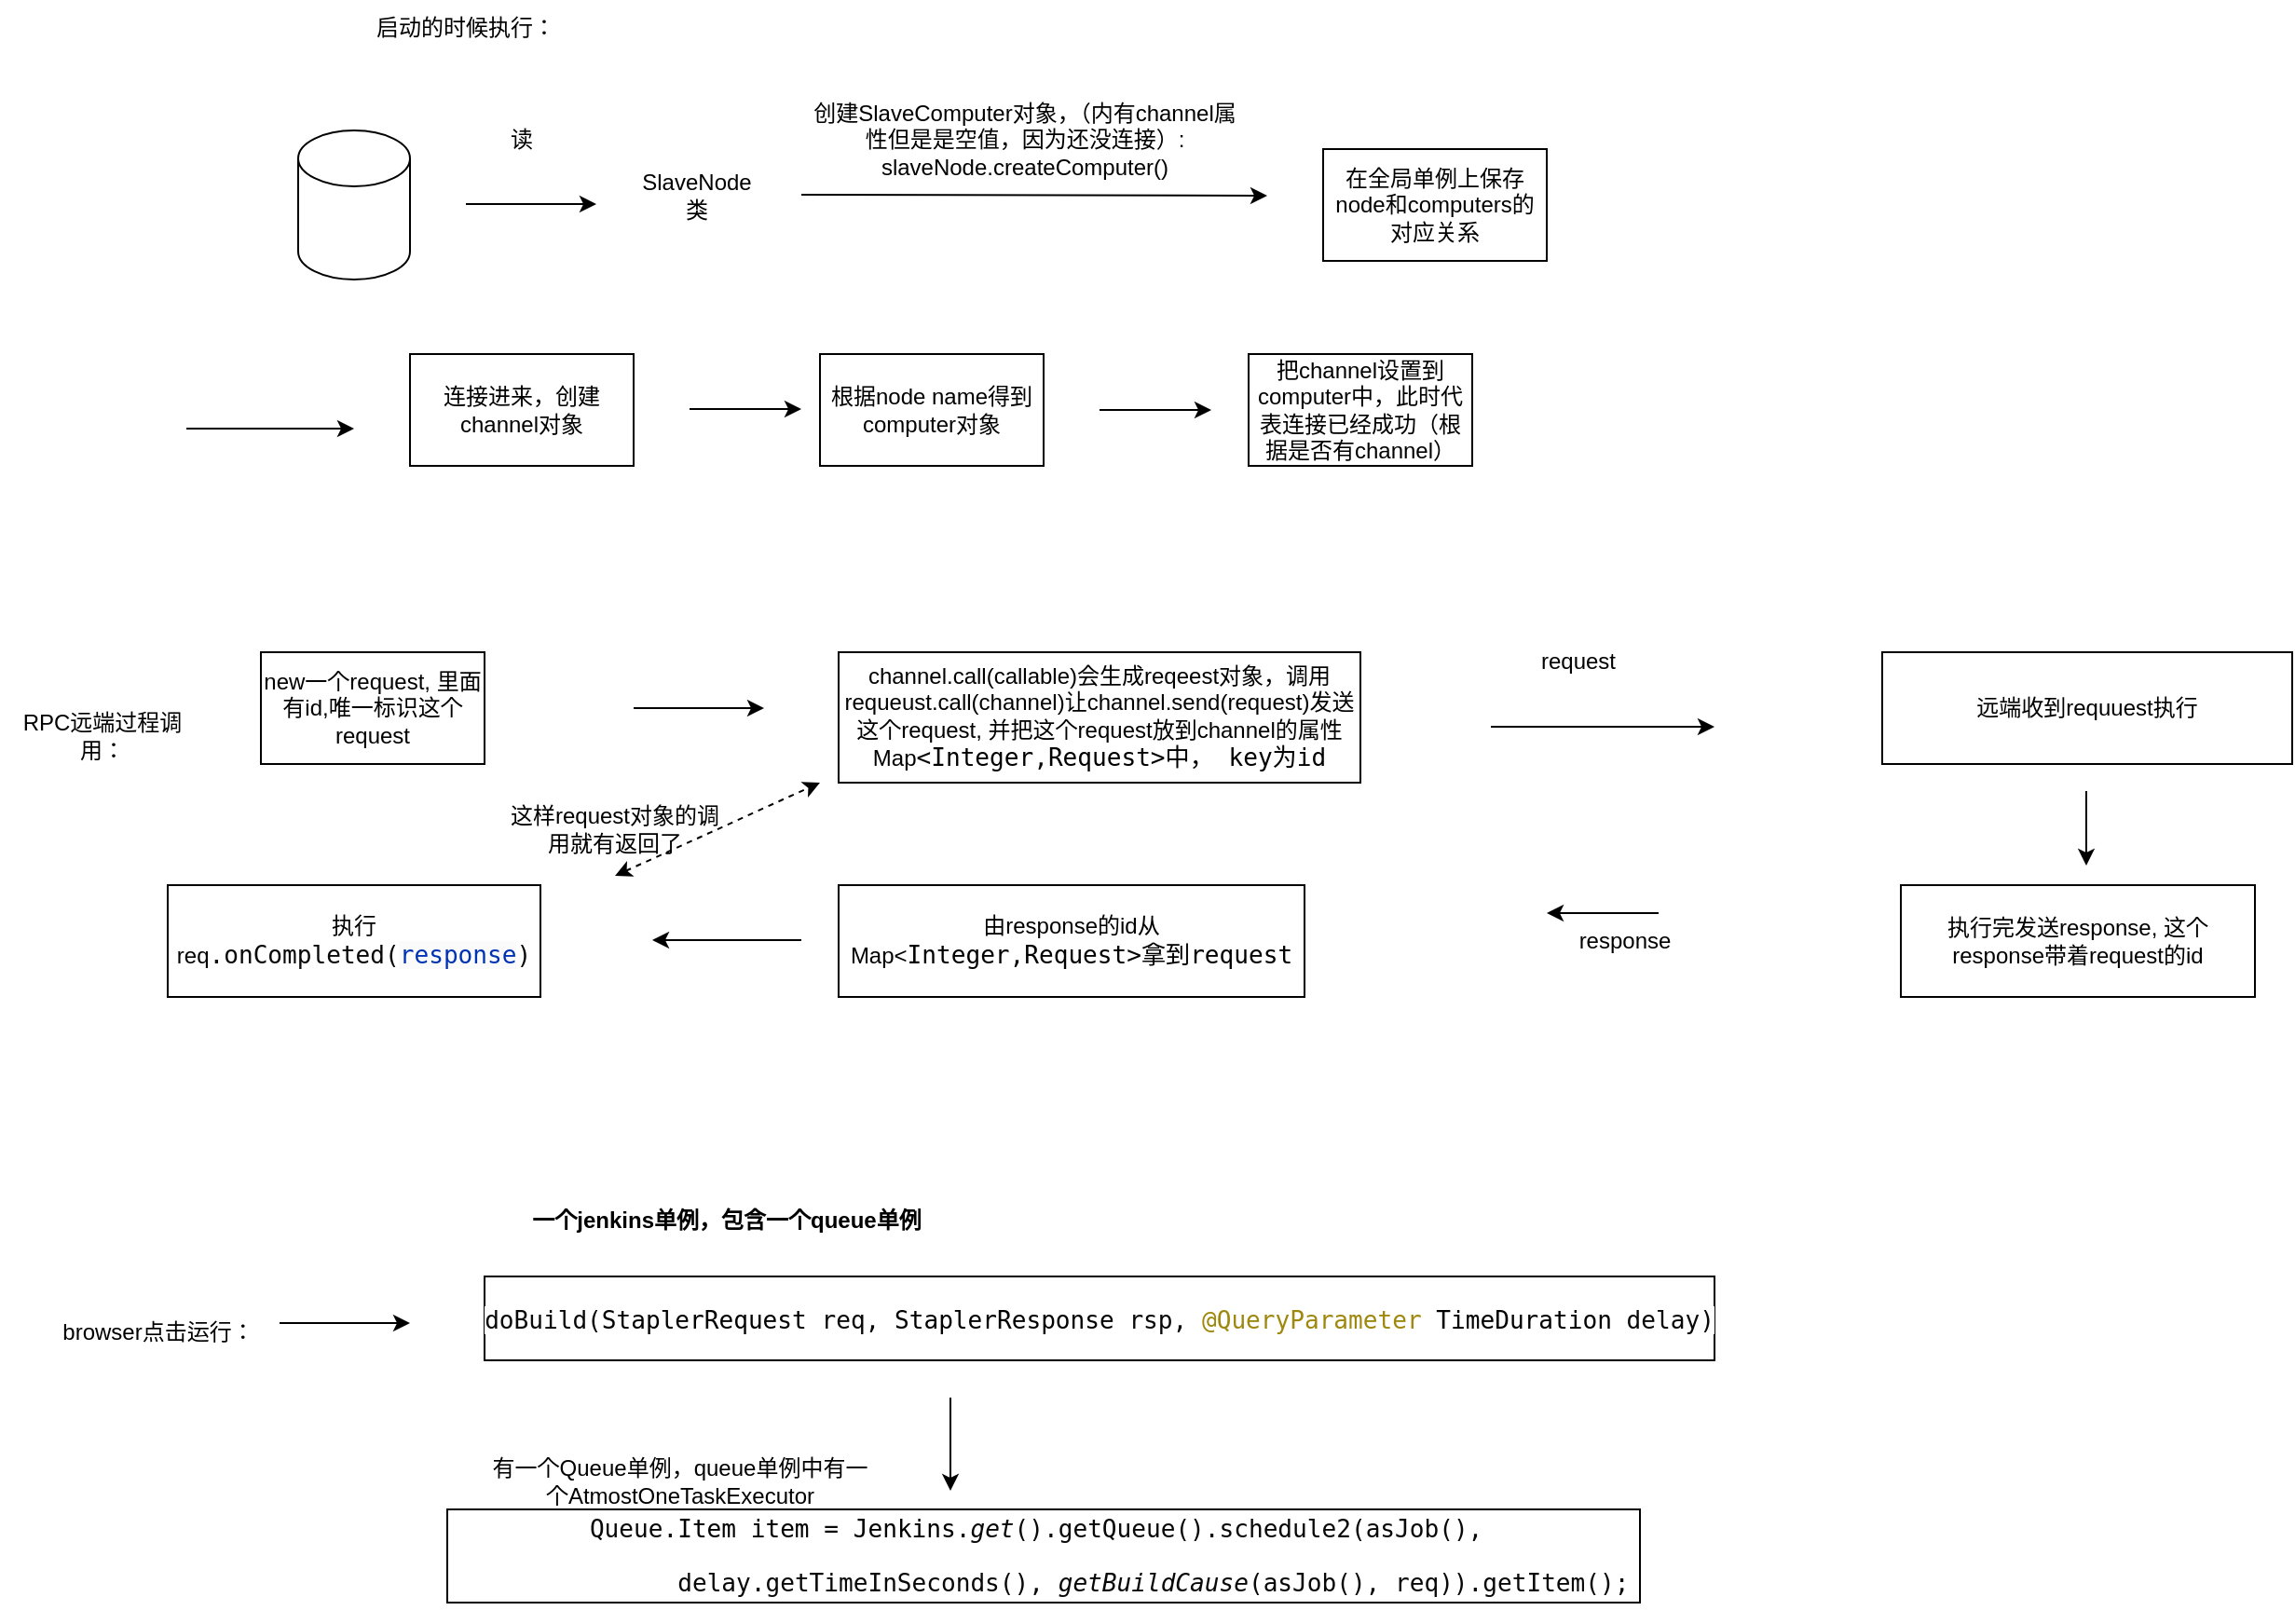 <mxfile version="22.1.18" type="github">
  <diagram name="第 1 页" id="90UDRl886Aiy-A6zHKXE">
    <mxGraphModel dx="954" dy="526" grid="1" gridSize="10" guides="1" tooltips="1" connect="1" arrows="1" fold="1" page="1" pageScale="1" pageWidth="827" pageHeight="1169" math="0" shadow="0">
      <root>
        <mxCell id="0" />
        <mxCell id="1" parent="0" />
        <mxCell id="28NPE_NtasM6UTfwgU1X-1" value="" style="shape=cylinder3;whiteSpace=wrap;html=1;boundedLbl=1;backgroundOutline=1;size=15;" parent="1" vertex="1">
          <mxGeometry x="170" y="210" width="60" height="80" as="geometry" />
        </mxCell>
        <mxCell id="28NPE_NtasM6UTfwgU1X-2" value="" style="endArrow=classic;html=1;rounded=0;" parent="1" edge="1">
          <mxGeometry width="50" height="50" relative="1" as="geometry">
            <mxPoint x="260" y="249.5" as="sourcePoint" />
            <mxPoint x="330" y="249.5" as="targetPoint" />
          </mxGeometry>
        </mxCell>
        <mxCell id="28NPE_NtasM6UTfwgU1X-3" value="SlaveNode类" style="text;html=1;strokeColor=none;fillColor=none;align=center;verticalAlign=middle;whiteSpace=wrap;rounded=0;" parent="1" vertex="1">
          <mxGeometry x="354" y="230" width="60" height="30" as="geometry" />
        </mxCell>
        <mxCell id="28NPE_NtasM6UTfwgU1X-4" value="读" style="text;html=1;strokeColor=none;fillColor=none;align=center;verticalAlign=middle;whiteSpace=wrap;rounded=0;" parent="1" vertex="1">
          <mxGeometry x="260" y="200" width="60" height="30" as="geometry" />
        </mxCell>
        <mxCell id="28NPE_NtasM6UTfwgU1X-5" value="" style="endArrow=classic;html=1;rounded=0;" parent="1" edge="1">
          <mxGeometry width="50" height="50" relative="1" as="geometry">
            <mxPoint x="440" y="244.5" as="sourcePoint" />
            <mxPoint x="690" y="245" as="targetPoint" />
          </mxGeometry>
        </mxCell>
        <mxCell id="28NPE_NtasM6UTfwgU1X-6" value="创建SlaveComputer对象，（内有channel属性但是是空值，因为还没连接）: slaveNode.createComputer()" style="text;html=1;strokeColor=none;fillColor=none;align=center;verticalAlign=middle;whiteSpace=wrap;rounded=0;" parent="1" vertex="1">
          <mxGeometry x="440" y="200" width="240" height="30" as="geometry" />
        </mxCell>
        <mxCell id="28NPE_NtasM6UTfwgU1X-7" value="启动的时候执行：" style="text;html=1;strokeColor=none;fillColor=none;align=center;verticalAlign=middle;whiteSpace=wrap;rounded=0;" parent="1" vertex="1">
          <mxGeometry x="200" y="140" width="120" height="30" as="geometry" />
        </mxCell>
        <mxCell id="28NPE_NtasM6UTfwgU1X-9" value="在全局单例上保存node和computers的对应关系" style="rounded=0;whiteSpace=wrap;html=1;" parent="1" vertex="1">
          <mxGeometry x="720" y="220" width="120" height="60" as="geometry" />
        </mxCell>
        <mxCell id="28NPE_NtasM6UTfwgU1X-10" value="" style="endArrow=classic;html=1;rounded=0;" parent="1" edge="1">
          <mxGeometry width="50" height="50" relative="1" as="geometry">
            <mxPoint x="110" y="370" as="sourcePoint" />
            <mxPoint x="200" y="370" as="targetPoint" />
          </mxGeometry>
        </mxCell>
        <mxCell id="28NPE_NtasM6UTfwgU1X-12" value="连接进来，创建channel对象" style="rounded=0;whiteSpace=wrap;html=1;" parent="1" vertex="1">
          <mxGeometry x="230" y="330" width="120" height="60" as="geometry" />
        </mxCell>
        <mxCell id="28NPE_NtasM6UTfwgU1X-13" value="根据node name得到computer对象" style="rounded=0;whiteSpace=wrap;html=1;" parent="1" vertex="1">
          <mxGeometry x="450" y="330" width="120" height="60" as="geometry" />
        </mxCell>
        <mxCell id="28NPE_NtasM6UTfwgU1X-14" value="" style="endArrow=classic;html=1;rounded=0;" parent="1" edge="1">
          <mxGeometry width="50" height="50" relative="1" as="geometry">
            <mxPoint x="380" y="359.5" as="sourcePoint" />
            <mxPoint x="440" y="359.5" as="targetPoint" />
          </mxGeometry>
        </mxCell>
        <mxCell id="28NPE_NtasM6UTfwgU1X-15" value="" style="endArrow=classic;html=1;rounded=0;" parent="1" edge="1">
          <mxGeometry width="50" height="50" relative="1" as="geometry">
            <mxPoint x="600" y="360" as="sourcePoint" />
            <mxPoint x="660" y="360" as="targetPoint" />
          </mxGeometry>
        </mxCell>
        <mxCell id="28NPE_NtasM6UTfwgU1X-16" value="把channel设置到computer中，此时代表连接已经成功（根据是否有channel）" style="rounded=0;whiteSpace=wrap;html=1;" parent="1" vertex="1">
          <mxGeometry x="680" y="330" width="120" height="60" as="geometry" />
        </mxCell>
        <mxCell id="28NPE_NtasM6UTfwgU1X-18" value="" style="endArrow=classic;html=1;rounded=0;" parent="1" edge="1">
          <mxGeometry width="50" height="50" relative="1" as="geometry">
            <mxPoint x="350" y="520" as="sourcePoint" />
            <mxPoint x="420" y="520" as="targetPoint" />
          </mxGeometry>
        </mxCell>
        <mxCell id="28NPE_NtasM6UTfwgU1X-19" value="channel.call(callable)会生成reqeest对象，调用requeust.call(channel)让channel.send(request)发送这个request, 并把这个request放到channel的属性Map&lt;span style=&quot;background-color: rgb(255, 255, 255); color: rgb(8, 8, 8); font-family: &amp;quot;JetBrains Mono&amp;quot;, monospace; font-size: 9.8pt;&quot;&gt;&amp;lt;&lt;/span&gt;&lt;span style=&quot;font-family: &amp;quot;JetBrains Mono&amp;quot;, monospace; font-size: 9.8pt;&quot;&gt;Integer&lt;/span&gt;&lt;span style=&quot;background-color: rgb(255, 255, 255); color: rgb(8, 8, 8); font-family: &amp;quot;JetBrains Mono&amp;quot;, monospace; font-size: 9.8pt;&quot;&gt;,&lt;/span&gt;&lt;span style=&quot;font-family: &amp;quot;JetBrains Mono&amp;quot;, monospace; font-size: 9.8pt;&quot;&gt;Request&amp;gt;中， key为id&lt;/span&gt;" style="rounded=0;whiteSpace=wrap;html=1;" parent="1" vertex="1">
          <mxGeometry x="460" y="490" width="280" height="70" as="geometry" />
        </mxCell>
        <mxCell id="28NPE_NtasM6UTfwgU1X-20" value="new一个request, 里面有id,唯一标识这个request" style="rounded=0;whiteSpace=wrap;html=1;" parent="1" vertex="1">
          <mxGeometry x="150" y="490" width="120" height="60" as="geometry" />
        </mxCell>
        <mxCell id="28NPE_NtasM6UTfwgU1X-22" value="远端收到requuest执行" style="rounded=0;whiteSpace=wrap;html=1;" parent="1" vertex="1">
          <mxGeometry x="1020" y="490" width="220" height="60" as="geometry" />
        </mxCell>
        <mxCell id="28NPE_NtasM6UTfwgU1X-23" value="request" style="text;html=1;strokeColor=none;fillColor=none;align=center;verticalAlign=middle;whiteSpace=wrap;rounded=0;" parent="1" vertex="1">
          <mxGeometry x="827" y="480" width="60" height="30" as="geometry" />
        </mxCell>
        <mxCell id="28NPE_NtasM6UTfwgU1X-24" value="" style="endArrow=classic;html=1;rounded=0;" parent="1" edge="1">
          <mxGeometry width="50" height="50" relative="1" as="geometry">
            <mxPoint x="810" y="530" as="sourcePoint" />
            <mxPoint x="930" y="530" as="targetPoint" />
          </mxGeometry>
        </mxCell>
        <mxCell id="28NPE_NtasM6UTfwgU1X-25" value="" style="endArrow=classic;html=1;rounded=0;" parent="1" edge="1">
          <mxGeometry width="50" height="50" relative="1" as="geometry">
            <mxPoint x="900" y="630" as="sourcePoint" />
            <mxPoint x="840" y="630" as="targetPoint" />
          </mxGeometry>
        </mxCell>
        <mxCell id="28NPE_NtasM6UTfwgU1X-26" value="response" style="text;html=1;strokeColor=none;fillColor=none;align=center;verticalAlign=middle;whiteSpace=wrap;rounded=0;" parent="1" vertex="1">
          <mxGeometry x="827" y="630" width="110" height="30" as="geometry" />
        </mxCell>
        <mxCell id="28NPE_NtasM6UTfwgU1X-27" value="执行完发送response, 这个response带着request的id" style="rounded=0;whiteSpace=wrap;html=1;" parent="1" vertex="1">
          <mxGeometry x="1030" y="615" width="190" height="60" as="geometry" />
        </mxCell>
        <mxCell id="28NPE_NtasM6UTfwgU1X-28" value="" style="endArrow=classic;html=1;rounded=0;" parent="1" edge="1">
          <mxGeometry width="50" height="50" relative="1" as="geometry">
            <mxPoint x="1129.5" y="564.5" as="sourcePoint" />
            <mxPoint x="1129.5" y="604.5" as="targetPoint" />
          </mxGeometry>
        </mxCell>
        <mxCell id="28NPE_NtasM6UTfwgU1X-29" value="由response的id从Map&amp;lt;&lt;span style=&quot;border-color: var(--border-color); font-family: &amp;quot;JetBrains Mono&amp;quot;, monospace; font-size: 9.8pt;&quot;&gt;Integer&lt;/span&gt;&lt;span style=&quot;border-color: var(--border-color); background-color: rgb(255, 255, 255); color: rgb(8, 8, 8); font-family: &amp;quot;JetBrains Mono&amp;quot;, monospace; font-size: 9.8pt;&quot;&gt;,&lt;/span&gt;&lt;span style=&quot;border-color: var(--border-color); font-family: &amp;quot;JetBrains Mono&amp;quot;, monospace; font-size: 9.8pt;&quot;&gt;Request&amp;gt;拿到request&lt;/span&gt;" style="rounded=0;whiteSpace=wrap;html=1;" parent="1" vertex="1">
          <mxGeometry x="460" y="615" width="250" height="60" as="geometry" />
        </mxCell>
        <mxCell id="28NPE_NtasM6UTfwgU1X-30" value="" style="endArrow=classic;html=1;rounded=0;" parent="1" edge="1">
          <mxGeometry width="50" height="50" relative="1" as="geometry">
            <mxPoint x="440" y="644.5" as="sourcePoint" />
            <mxPoint x="360" y="644.5" as="targetPoint" />
          </mxGeometry>
        </mxCell>
        <mxCell id="28NPE_NtasM6UTfwgU1X-31" value="执行req&lt;span style=&quot;background-color: rgb(255, 255, 255); color: rgb(8, 8, 8); font-family: &amp;quot;JetBrains Mono&amp;quot;, monospace; font-size: 9.8pt;&quot;&gt;.onCompleted(&lt;/span&gt;&lt;span style=&quot;font-family: &amp;quot;JetBrains Mono&amp;quot;, monospace; font-size: 9.8pt; background-color: rgb(251, 251, 251);&quot;&gt;&lt;font color=&quot;#0033b3&quot;&gt;response&lt;/font&gt;&lt;/span&gt;&lt;span style=&quot;background-color: rgb(255, 255, 255); color: rgb(8, 8, 8); font-family: &amp;quot;JetBrains Mono&amp;quot;, monospace; font-size: 9.8pt;&quot;&gt;)&lt;/span&gt;" style="rounded=0;whiteSpace=wrap;html=1;" parent="1" vertex="1">
          <mxGeometry x="100" y="615" width="200" height="60" as="geometry" />
        </mxCell>
        <mxCell id="28NPE_NtasM6UTfwgU1X-32" value="" style="endArrow=classic;startArrow=classic;html=1;rounded=0;dashed=1;" parent="1" edge="1">
          <mxGeometry width="50" height="50" relative="1" as="geometry">
            <mxPoint x="340" y="610" as="sourcePoint" />
            <mxPoint x="450" y="560" as="targetPoint" />
          </mxGeometry>
        </mxCell>
        <mxCell id="28NPE_NtasM6UTfwgU1X-34" value="这样request对象的调用就有返回了" style="text;html=1;strokeColor=none;fillColor=none;align=center;verticalAlign=middle;whiteSpace=wrap;rounded=0;" parent="1" vertex="1">
          <mxGeometry x="280" y="570" width="120" height="30" as="geometry" />
        </mxCell>
        <mxCell id="b8TVua-An-_wyIuso2jL-1" value="RPC远端过程调用：" style="text;html=1;strokeColor=none;fillColor=none;align=center;verticalAlign=middle;whiteSpace=wrap;rounded=0;" vertex="1" parent="1">
          <mxGeometry x="10" y="520" width="110" height="30" as="geometry" />
        </mxCell>
        <mxCell id="b8TVua-An-_wyIuso2jL-2" value="browser点击运行：" style="text;html=1;strokeColor=none;fillColor=none;align=center;verticalAlign=middle;whiteSpace=wrap;rounded=0;" vertex="1" parent="1">
          <mxGeometry x="40" y="840" width="110" height="30" as="geometry" />
        </mxCell>
        <mxCell id="b8TVua-An-_wyIuso2jL-3" value="" style="endArrow=classic;html=1;rounded=0;" edge="1" parent="1">
          <mxGeometry width="50" height="50" relative="1" as="geometry">
            <mxPoint x="160" y="850" as="sourcePoint" />
            <mxPoint x="230" y="850" as="targetPoint" />
          </mxGeometry>
        </mxCell>
        <mxCell id="b8TVua-An-_wyIuso2jL-4" value="&lt;pre style=&quot;background-color:#ffffff;color:#080808;font-family:&#39;JetBrains Mono&#39;,monospace;font-size:9.8pt;&quot;&gt;doBuild(&lt;span style=&quot;color:#000000;&quot;&gt;StaplerRequest &lt;/span&gt;req, &lt;span style=&quot;color:#000000;&quot;&gt;StaplerResponse &lt;/span&gt;rsp, &lt;span style=&quot;color:#9e880d;&quot;&gt;@QueryParameter &lt;/span&gt;&lt;span style=&quot;color:#000000;&quot;&gt;TimeDuration &lt;/span&gt;delay)&lt;/pre&gt;" style="rounded=0;whiteSpace=wrap;html=1;" vertex="1" parent="1">
          <mxGeometry x="270" y="825" width="660" height="45" as="geometry" />
        </mxCell>
        <mxCell id="b8TVua-An-_wyIuso2jL-5" value="" style="endArrow=classic;html=1;rounded=0;" edge="1" parent="1">
          <mxGeometry width="50" height="50" relative="1" as="geometry">
            <mxPoint x="520" y="890" as="sourcePoint" />
            <mxPoint x="520" y="940" as="targetPoint" />
          </mxGeometry>
        </mxCell>
        <mxCell id="b8TVua-An-_wyIuso2jL-6" value="&lt;pre style=&quot;background-color:#ffffff;color:#080808;font-family:&#39;JetBrains Mono&#39;,monospace;font-size:9.8pt;&quot;&gt;Queue.&lt;span style=&quot;color:#000000;&quot;&gt;Item item &lt;/span&gt;= &lt;span style=&quot;color:#000000;&quot;&gt;Jenkins&lt;/span&gt;.&lt;span style=&quot;font-style:italic;&quot;&gt;get&lt;/span&gt;().getQueue().schedule2(asJob(), &lt;/pre&gt;&lt;pre style=&quot;background-color:#ffffff;color:#080808;font-family:&#39;JetBrains Mono&#39;,monospace;font-size:9.8pt;&quot;&gt;               delay.getTimeInSeconds(), &lt;span style=&quot;font-style:italic;&quot;&gt;getBuildCause&lt;/span&gt;(asJob(), req)).getItem();&lt;/pre&gt;" style="rounded=0;whiteSpace=wrap;html=1;" vertex="1" parent="1">
          <mxGeometry x="250" y="950" width="640" height="50" as="geometry" />
        </mxCell>
        <mxCell id="b8TVua-An-_wyIuso2jL-7" value="有一个Queue单例，queue单例中有一个AtmostOneTaskExecutor" style="text;html=1;strokeColor=none;fillColor=none;align=center;verticalAlign=middle;whiteSpace=wrap;rounded=0;" vertex="1" parent="1">
          <mxGeometry x="270" y="920" width="210" height="30" as="geometry" />
        </mxCell>
        <mxCell id="b8TVua-An-_wyIuso2jL-8" value="&lt;b&gt;一个jenkins单例，包含一个queue单例&lt;/b&gt;" style="text;html=1;strokeColor=none;fillColor=none;align=center;verticalAlign=middle;whiteSpace=wrap;rounded=0;" vertex="1" parent="1">
          <mxGeometry x="260" y="780" width="280" height="30" as="geometry" />
        </mxCell>
      </root>
    </mxGraphModel>
  </diagram>
</mxfile>
